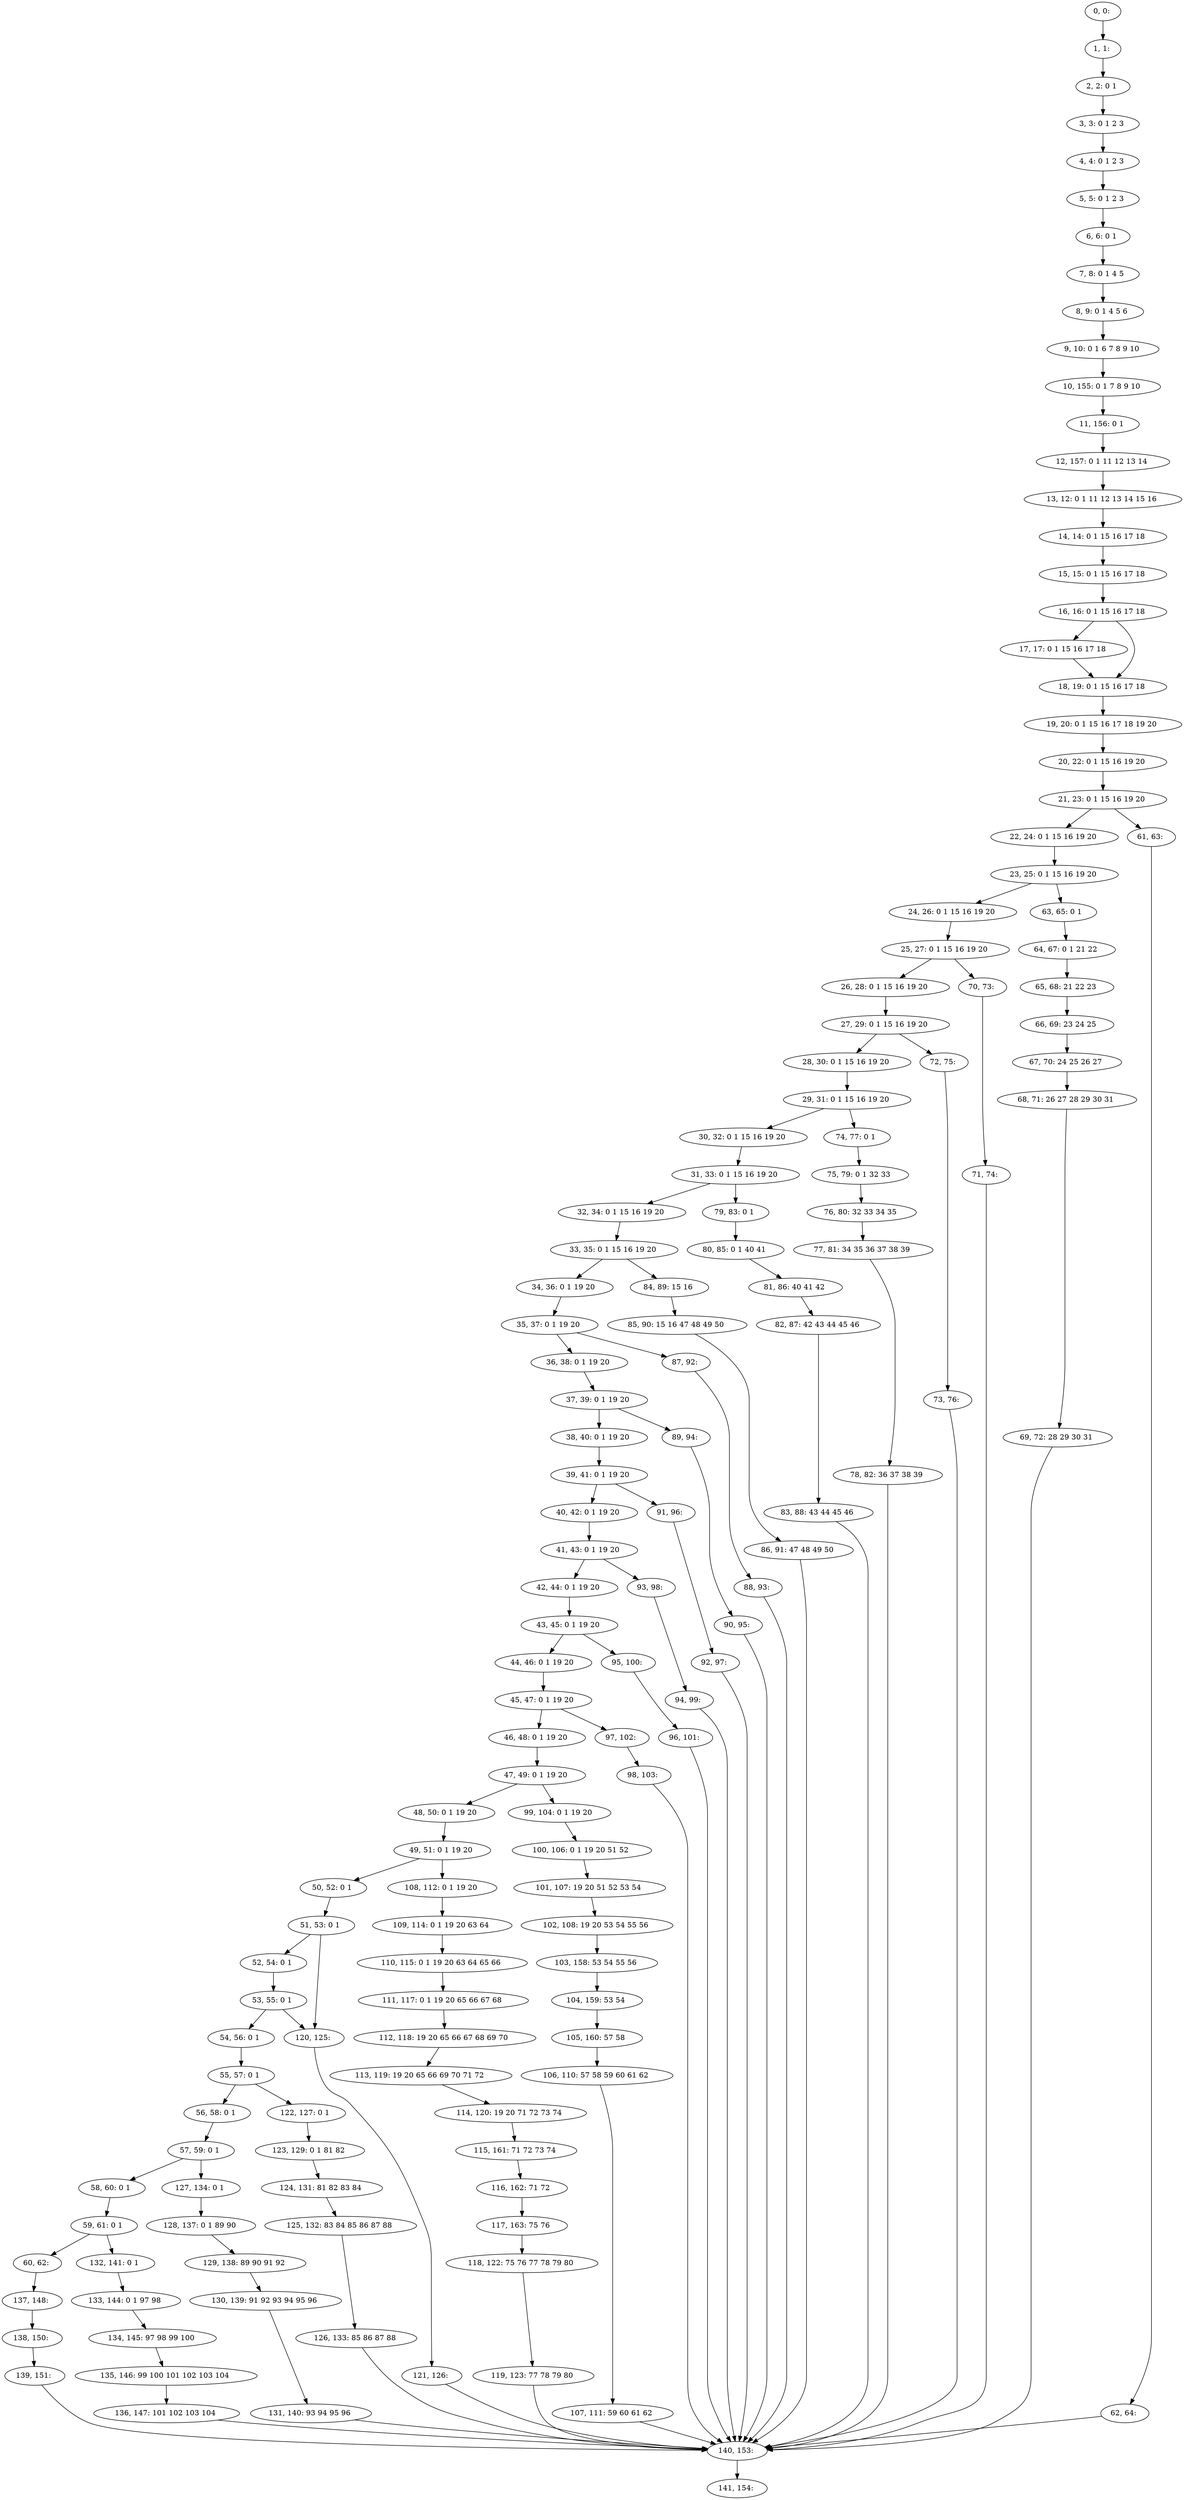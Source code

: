 digraph G {
0[label="0, 0: "];
1[label="1, 1: "];
2[label="2, 2: 0 1 "];
3[label="3, 3: 0 1 2 3 "];
4[label="4, 4: 0 1 2 3 "];
5[label="5, 5: 0 1 2 3 "];
6[label="6, 6: 0 1 "];
7[label="7, 8: 0 1 4 5 "];
8[label="8, 9: 0 1 4 5 6 "];
9[label="9, 10: 0 1 6 7 8 9 10 "];
10[label="10, 155: 0 1 7 8 9 10 "];
11[label="11, 156: 0 1 "];
12[label="12, 157: 0 1 11 12 13 14 "];
13[label="13, 12: 0 1 11 12 13 14 15 16 "];
14[label="14, 14: 0 1 15 16 17 18 "];
15[label="15, 15: 0 1 15 16 17 18 "];
16[label="16, 16: 0 1 15 16 17 18 "];
17[label="17, 17: 0 1 15 16 17 18 "];
18[label="18, 19: 0 1 15 16 17 18 "];
19[label="19, 20: 0 1 15 16 17 18 19 20 "];
20[label="20, 22: 0 1 15 16 19 20 "];
21[label="21, 23: 0 1 15 16 19 20 "];
22[label="22, 24: 0 1 15 16 19 20 "];
23[label="23, 25: 0 1 15 16 19 20 "];
24[label="24, 26: 0 1 15 16 19 20 "];
25[label="25, 27: 0 1 15 16 19 20 "];
26[label="26, 28: 0 1 15 16 19 20 "];
27[label="27, 29: 0 1 15 16 19 20 "];
28[label="28, 30: 0 1 15 16 19 20 "];
29[label="29, 31: 0 1 15 16 19 20 "];
30[label="30, 32: 0 1 15 16 19 20 "];
31[label="31, 33: 0 1 15 16 19 20 "];
32[label="32, 34: 0 1 15 16 19 20 "];
33[label="33, 35: 0 1 15 16 19 20 "];
34[label="34, 36: 0 1 19 20 "];
35[label="35, 37: 0 1 19 20 "];
36[label="36, 38: 0 1 19 20 "];
37[label="37, 39: 0 1 19 20 "];
38[label="38, 40: 0 1 19 20 "];
39[label="39, 41: 0 1 19 20 "];
40[label="40, 42: 0 1 19 20 "];
41[label="41, 43: 0 1 19 20 "];
42[label="42, 44: 0 1 19 20 "];
43[label="43, 45: 0 1 19 20 "];
44[label="44, 46: 0 1 19 20 "];
45[label="45, 47: 0 1 19 20 "];
46[label="46, 48: 0 1 19 20 "];
47[label="47, 49: 0 1 19 20 "];
48[label="48, 50: 0 1 19 20 "];
49[label="49, 51: 0 1 19 20 "];
50[label="50, 52: 0 1 "];
51[label="51, 53: 0 1 "];
52[label="52, 54: 0 1 "];
53[label="53, 55: 0 1 "];
54[label="54, 56: 0 1 "];
55[label="55, 57: 0 1 "];
56[label="56, 58: 0 1 "];
57[label="57, 59: 0 1 "];
58[label="58, 60: 0 1 "];
59[label="59, 61: 0 1 "];
60[label="60, 62: "];
61[label="61, 63: "];
62[label="62, 64: "];
63[label="63, 65: 0 1 "];
64[label="64, 67: 0 1 21 22 "];
65[label="65, 68: 21 22 23 "];
66[label="66, 69: 23 24 25 "];
67[label="67, 70: 24 25 26 27 "];
68[label="68, 71: 26 27 28 29 30 31 "];
69[label="69, 72: 28 29 30 31 "];
70[label="70, 73: "];
71[label="71, 74: "];
72[label="72, 75: "];
73[label="73, 76: "];
74[label="74, 77: 0 1 "];
75[label="75, 79: 0 1 32 33 "];
76[label="76, 80: 32 33 34 35 "];
77[label="77, 81: 34 35 36 37 38 39 "];
78[label="78, 82: 36 37 38 39 "];
79[label="79, 83: 0 1 "];
80[label="80, 85: 0 1 40 41 "];
81[label="81, 86: 40 41 42 "];
82[label="82, 87: 42 43 44 45 46 "];
83[label="83, 88: 43 44 45 46 "];
84[label="84, 89: 15 16 "];
85[label="85, 90: 15 16 47 48 49 50 "];
86[label="86, 91: 47 48 49 50 "];
87[label="87, 92: "];
88[label="88, 93: "];
89[label="89, 94: "];
90[label="90, 95: "];
91[label="91, 96: "];
92[label="92, 97: "];
93[label="93, 98: "];
94[label="94, 99: "];
95[label="95, 100: "];
96[label="96, 101: "];
97[label="97, 102: "];
98[label="98, 103: "];
99[label="99, 104: 0 1 19 20 "];
100[label="100, 106: 0 1 19 20 51 52 "];
101[label="101, 107: 19 20 51 52 53 54 "];
102[label="102, 108: 19 20 53 54 55 56 "];
103[label="103, 158: 53 54 55 56 "];
104[label="104, 159: 53 54 "];
105[label="105, 160: 57 58 "];
106[label="106, 110: 57 58 59 60 61 62 "];
107[label="107, 111: 59 60 61 62 "];
108[label="108, 112: 0 1 19 20 "];
109[label="109, 114: 0 1 19 20 63 64 "];
110[label="110, 115: 0 1 19 20 63 64 65 66 "];
111[label="111, 117: 0 1 19 20 65 66 67 68 "];
112[label="112, 118: 19 20 65 66 67 68 69 70 "];
113[label="113, 119: 19 20 65 66 69 70 71 72 "];
114[label="114, 120: 19 20 71 72 73 74 "];
115[label="115, 161: 71 72 73 74 "];
116[label="116, 162: 71 72 "];
117[label="117, 163: 75 76 "];
118[label="118, 122: 75 76 77 78 79 80 "];
119[label="119, 123: 77 78 79 80 "];
120[label="120, 125: "];
121[label="121, 126: "];
122[label="122, 127: 0 1 "];
123[label="123, 129: 0 1 81 82 "];
124[label="124, 131: 81 82 83 84 "];
125[label="125, 132: 83 84 85 86 87 88 "];
126[label="126, 133: 85 86 87 88 "];
127[label="127, 134: 0 1 "];
128[label="128, 137: 0 1 89 90 "];
129[label="129, 138: 89 90 91 92 "];
130[label="130, 139: 91 92 93 94 95 96 "];
131[label="131, 140: 93 94 95 96 "];
132[label="132, 141: 0 1 "];
133[label="133, 144: 0 1 97 98 "];
134[label="134, 145: 97 98 99 100 "];
135[label="135, 146: 99 100 101 102 103 104 "];
136[label="136, 147: 101 102 103 104 "];
137[label="137, 148: "];
138[label="138, 150: "];
139[label="139, 151: "];
140[label="140, 153: "];
141[label="141, 154: "];
0->1 ;
1->2 ;
2->3 ;
3->4 ;
4->5 ;
5->6 ;
6->7 ;
7->8 ;
8->9 ;
9->10 ;
10->11 ;
11->12 ;
12->13 ;
13->14 ;
14->15 ;
15->16 ;
16->17 ;
16->18 ;
17->18 ;
18->19 ;
19->20 ;
20->21 ;
21->22 ;
21->61 ;
22->23 ;
23->24 ;
23->63 ;
24->25 ;
25->26 ;
25->70 ;
26->27 ;
27->28 ;
27->72 ;
28->29 ;
29->30 ;
29->74 ;
30->31 ;
31->32 ;
31->79 ;
32->33 ;
33->34 ;
33->84 ;
34->35 ;
35->36 ;
35->87 ;
36->37 ;
37->38 ;
37->89 ;
38->39 ;
39->40 ;
39->91 ;
40->41 ;
41->42 ;
41->93 ;
42->43 ;
43->44 ;
43->95 ;
44->45 ;
45->46 ;
45->97 ;
46->47 ;
47->48 ;
47->99 ;
48->49 ;
49->50 ;
49->108 ;
50->51 ;
51->52 ;
51->120 ;
52->53 ;
53->54 ;
53->120 ;
54->55 ;
55->56 ;
55->122 ;
56->57 ;
57->58 ;
57->127 ;
58->59 ;
59->60 ;
59->132 ;
60->137 ;
61->62 ;
62->140 ;
63->64 ;
64->65 ;
65->66 ;
66->67 ;
67->68 ;
68->69 ;
69->140 ;
70->71 ;
71->140 ;
72->73 ;
73->140 ;
74->75 ;
75->76 ;
76->77 ;
77->78 ;
78->140 ;
79->80 ;
80->81 ;
81->82 ;
82->83 ;
83->140 ;
84->85 ;
85->86 ;
86->140 ;
87->88 ;
88->140 ;
89->90 ;
90->140 ;
91->92 ;
92->140 ;
93->94 ;
94->140 ;
95->96 ;
96->140 ;
97->98 ;
98->140 ;
99->100 ;
100->101 ;
101->102 ;
102->103 ;
103->104 ;
104->105 ;
105->106 ;
106->107 ;
107->140 ;
108->109 ;
109->110 ;
110->111 ;
111->112 ;
112->113 ;
113->114 ;
114->115 ;
115->116 ;
116->117 ;
117->118 ;
118->119 ;
119->140 ;
120->121 ;
121->140 ;
122->123 ;
123->124 ;
124->125 ;
125->126 ;
126->140 ;
127->128 ;
128->129 ;
129->130 ;
130->131 ;
131->140 ;
132->133 ;
133->134 ;
134->135 ;
135->136 ;
136->140 ;
137->138 ;
138->139 ;
139->140 ;
140->141 ;
}
